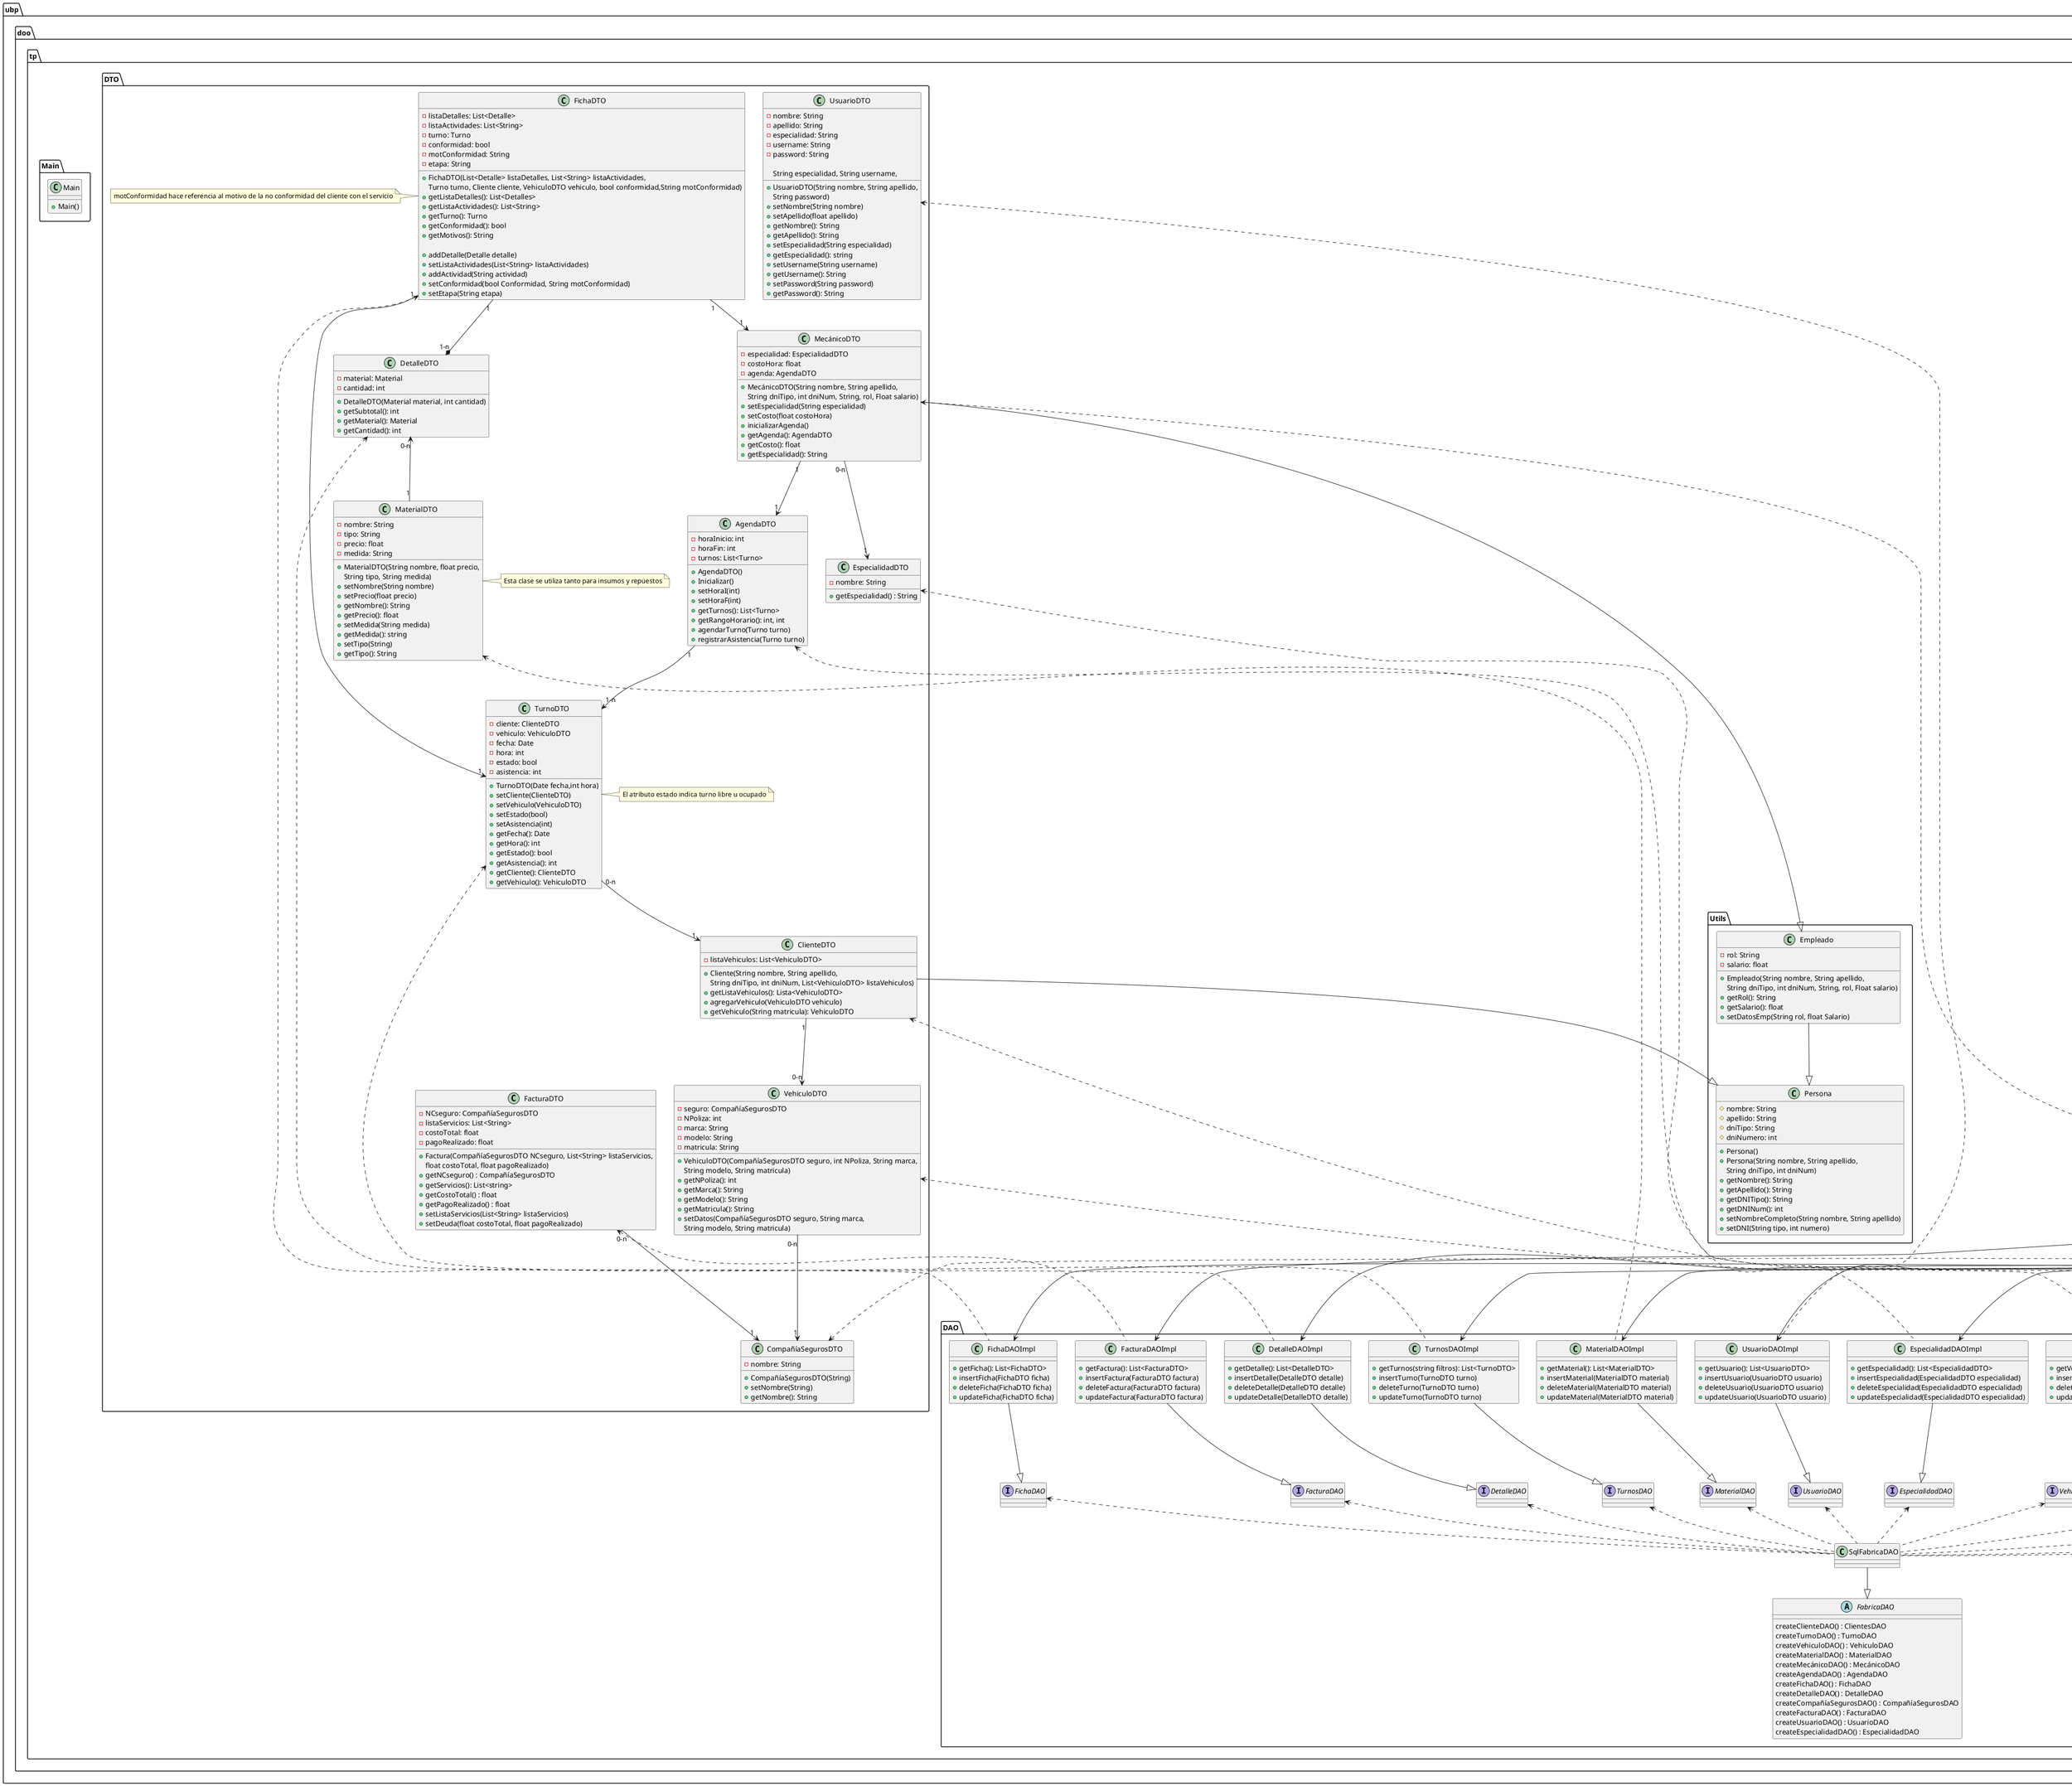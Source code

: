 @startuml Clases

package ubp.doo.tp.factory{

    interface MVCFactory{
        +crearVista() : Vista
        +crearModelo() : Modelo
        +crearControlador() : Controlador
    }

    class MVCFactoryConsultarClientes{
        +crearVista() : Vista
        +crearModelo() : Modelo
        +crearControlador() : Controlador
    }

    class MVCFactoryConfirmarTurnos{
        +crearVista() : Vista
        +crearModelo() : Modelo
        +crearControlador() : Controlador
    }

    class MVCFactoryRegistrarClientes{
        +crearVista() : Vista
        +crearModelo() : Modelo
        +crearControlador() : Controlador
    }

    class MVCFactoryRegistrarVehiculos{
        +crearVista() : Vista
        +crearModelo() : Modelo
        +crearControlador() : Controlador
    }

    class MVCFactoryRegistrarTurnos{
        +crearVista() : Vista
        +crearModelo() : Modelo
        +crearControlador() : Controlador
    }

    class MVCFactoryCrearFichas{
        +crearVista() : Vista
        +crearModelo(int tipo) : Modelo
        +crearControlador() : Controlador
    }

    class MVCFactorySeleccionarMateriales{
        +crearVista() : Vista
        +crearModelo(int tipo) : Modelo
        +crearControlador() : Controlador
    }

    class MVCFactoryCrearUsuario{
        +crearVista() : Vista
        +crearModelo() : Modelo
        +crearControlador() : Controlador
    }

    class MVCFactoryEliminarUsuario{
        +crearVista() : Vista
        +crearModelo() : Modelo
        +crearControlador() : Controlador
    }
}

package ubp.doo.tp.DAO{

    interface ClientesDAO{ 
    }

    interface TurnosDAO{
    }

    interface VehiculoDAO{
    }

    interface MaterialDAO{
    }

    interface MecánicoDAO{
    }

    interface AgendaDAO{
    }

    interface FichaDAO{
    }

    interface DetalleDAO{
    }

    interface CompañíaSegurosDAO{
    }

    interface FacturaDAO{
    }

    interface UsuarioDAO{
    }

    interface EspecialidadDAO{
    }

    abstract class FabricaDAO{
        createClienteDAO() : ClientesDAO
        createTurnoDAO() : TurnoDAO
        createVehiculoDAO() : VehiculoDAO
        createMaterialDAO() : MaterialDAO
        createMecánicoDAO() : MecánicoDAO
        createAgendaDAO() : AgendaDAO
        createFichaDAO() : FichaDAO
        createDetalleDAO() : DetalleDAO
        createCompañíaSegurosDAO() : CompañíaSegurosDAO
        createFacturaDAO() : FacturaDAO
        createUsuarioDAO() : UsuarioDAO
        createEspecialidadDAO() : EspecialidadDAO
    }

    class SqlFabricaDAO{
    }

    class ClientesDAOImpl{
    + getClientes(string filtros): List<ClienteDTO>
    + insertCliente(ClienteDTO cliente)
    + deleteCliente(ClienteDTO cliente)
    + updateCliente(ClienteDTO cliente)
    }

    class TurnosDAOImpl{
    + getTurnos(string filtros): List<TurnoDTO>
    + insertTurno(TurnoDTO turno)
    + deleteTurno(TurnoDTO turno)
    + updateTurno(TurnoDTO turno)
    }

    class VehiculoDAOImpl{
    + getVehiculos(ClienteDTO cliente): List<VehiculoDTO>
    + insertVehiculo(VehiculoDTO vehiculo)
    + deleteVehiculo(VehiculoDTO vehiculo)
    + updateVehiculo(VehiculoDTO vehiculo)
    }

    class MaterialDAOImpl{
    + getMaterial(): List<MaterialDTO>
    + insertMaterial(MaterialDTO material)
    + deleteMaterial(MaterialDTO material)
    + updateMaterial(MaterialDTO material)
    }

    class MecánicoDAOImpl{
    + getMecánico(): List<MecánicoDTO>
    + insertMecánico(MecánicoDTO mecánico)
    + deleteMecánico(MecánicoDTO mecánico)
    + updateMecánico(MecánicoDTO mecánico)
    }

    class AgendaDAOImpl{
    + getAgenda(): List<AgendaDTO>
    + insertAgenda(AgendaDTO agenda)
    + deleteAgenda(AgendaDTO agenda)
    + updateAgenda(AgendaDTO agenda)
    }

    class DetalleDAOImpl{
    + getDetalle(): List<DetalleDTO>
    + insertDetalle(DetalleDTO detalle)
    + deleteDetalle(DetalleDTO detalle)
    + updateDetalle(DetalleDTO detalle)
    }

    class FichaDAOImpl{
    + getFicha(): List<FichaDTO>
    + insertFicha(FichaDTO ficha)
    + deleteFicha(FichaDTO ficha)
    + updateFicha(FichaDTO ficha)
    }

    class CompañíaSegurosDAOImpl{
    + getCompañíaSeguros(): List<CompañíaSegurosDTO>
    + insertCompañíaSeguros(CompañíaSegurosDTO compañíaSeguros)
    + deleteCompañíaSeguros(CompañíaSegurosDTO compañíaSeguros)
    + updateCompañíaSeguros(CompañíaSegurosDTO compañíaSeguros)
    }

    class FacturaDAOImpl{
    + getFactura(): List<FacturaDTO>
    + insertFactura(FacturaDTO factura)
    + deleteFactura(FacturaDTO factura)
    + updateFactura(FacturaDTO factura)
    }

    class UsuarioDAOImpl{
    + getUsuario(): List<UsuarioDTO>
    + insertUsuario(UsuarioDTO usuario)
    + deleteUsuario(UsuarioDTO usuario)
    + updateUsuario(UsuarioDTO usuario)
    }

    class EspecialidadDAOImpl{
    + getEspecialidad(): List<EspecialidadDTO>
    + insertEspecialidad(EspecialidadDTO especialidad)
    + deleteEspecialidad(EspecialidadDTO especialidad)
    + updateEspecialidad(EspecialidadDTO especialidad)
    }

}

package ubp.doo.tp.Modelos{
    
    interface Modelo{
    }

    class MTurnos{
        - turno: TurnoDAO
    }

    class MCliente{
        - cliente: ClienteDAO
    }

    class MVehiculo{
        - vehiculo: VehiculoDAO
    }

    class MMaterial{
        - material: MaterialDAO
    }

    class MFicha{
        - ficha: FichaDao
    }

    class MMecánico{
        - mecánico: MecanicoDAO
    }

    class MAgenda{
        - agenda: AgendaDAO
    }

    class MDetalle{
        - detalle: DetalleDAO
    }

    class MCompañíaSeguros{
        - compañíaseguros: CompañíaSegurosDAO
    }

    class MFactura{
        - factura: FacturaDAO
    }

    class MUsuario{
        usuario: UsuarioDAO
    }

    class MEspecialidad{
        especialidad: EspecialidadDAO
    }
}
package ubp.doo.tp.Vistas{

    interface Vista{
        + setControlador(Controlador cont)
    }

    class VistaConsultaClientes{
        - List<ClienteDTO> clientes
        - JTable tablaClientes
        - JButton nuevo
        - JButton seleccionar 
        - JButton cancelar


        + getClientes() : List<ClienteDTO> clientes
        + setClientes(List<ClienteDTO> clientes)
        + actualizarVista(List<ClienteDTO> clientes)
    }

    class VistaConfirmarTurnos{
        - JTable tablaTurnos
        - JButton confirmar
        - JButton cancelarTurno
        - JButton cancelarAccion
        - JLabel confAsist

        + getTurnos() : List<TurnosDTO> turnos
        + setTurnos(List<TurnosDTO> turnos)
        + actualizarVista(List<TurnosDTO> turnos)
    }

    class VistaRegistrarClientes{
        - JButton siguiente
        - JButton cancelar
        - JLabel labelnombre
        - JLabel labelapellido
        - JLabel labeldni
        - JLabel labeltipo
        - JTextField textnombre
        - JTextField textapellido
        - JTextField textdni
        - JComboBox comboboxtipo

        + actualizarVista()
    }

    class VistaRegistrarVehiculos{
        - JButton registrar
        - JButton cancelar
        - JLabel labelmatricula
        - JLabel labelnropoliza
        - JLabel labelmodelo
        - JLabel labelmarca
        - JLabel labelcompseg
        - JTextField textmatricula
        - JTextField textnropoliza
        - JTextField textmodelo
        - JComboBox comboboxcompseg
        - JComboBox comboboxmarca

        + actualizarVista()
    }

    class VistaRegistrarTurnos{
        - JButton registrar
        - JButton cancelar
        - JButton examinar
        - JButton nuevo
        - JButton calendario
        - JLabel labelcliente
        - JLabel labelvehiculo
        - JLabel labelespecialidad
        - JLabel labelfecha
        - JLabel labelmecanico
        - JTextField textcliente
        - JTextField textfecha
        - JComboBox comboboxvehiculo
        - JComboBox comboboxmecanico

        + actualizarVista()
    }

    class VistaCrearFichas{
        - JButton examinar
        - JButton anadirmat
        - JTextField textturno
        - JList listactividades
        - JTable materiales

        + actualizarVista()
    }

    class VistaSeleccionarMateriales{
        - JTable tablaMateriales
        - JButton confirmar
        - JButton cancelarAccion
        - JLabel selecMat

        + getMateriales() : List<MaterialesDTO> materiales
        + setMateriales(List<MaterialesDTO> materiales)
        + actualizarVista(List<MaterialesDTO> materiales)
    }


    class VistaConstanciaConformidad{
        - JLabel Cliente
        - JTextField textcliente
        - JLabel Conformidad
        - JRadioButton Conforme 
        - JRadioButton NoConforme
        - JTextArea Motivo
        - JButton Aceptar
        - JButton cancelar

        + actualizarVista() 
        
    }

    class VistaMenuRecepcion{
        - JButton enviarListado
        - JButton registrarTurno
        - JButton consultarTurno
        - JButton Cerrar

        + actualizarVista()
    }

    class VistaMenuTaller{
        - JButton registrarFicha
        - JButton generarConstancia
        - JButton Cerrar
        
        + actualizarVista()
    }
    
    class VistaMenuAdministracion{
        - JButton crearInforme
        - JButton modificarInforme
        - JButton enviarInforme
        - JButton Cerrar
        
        + actualizarVista()
    }

    class VistaSysAdmin{
        - JButton crearUsuario
        - JButton EliminarUsuario
        - JButton Cerrrar

        + actualizarVista()
    }

    class VistaRegistrarUsuario{
        - JLabel lnombre
        - JTextField textNombre
        - JLabel lapellido 
        - JLabel textApellido
        - JLabel lDNI 
        - JTextField textdni
        - JLabel lTipo 
        - JComboBox comboboxtipo
        - JLabel lEspecialidad 
        - JComboBox comboboxespecialidad
        - JLabel lUsername
        - JTextField textUser
        - JLabel lPassword
        - JTextField textpass
        - JButton registrar
        - JButton cancelar

        + actualizarVista()

    }

    class VistaEliminarUsuario{
        - JTable tablaUsuarios
        - JButton Eliminar 
        - JButton cancelarAccion
        - JLabel selecionarUsuario

        + getUsuarios() : List<UsuariosDTO> usuarios
        + setMateriales(List<UsuariosDTO> usuarios)
        + actualizarVista (List<UsuariosDTO> usuarios)
    }

    class VistaLogin{
        - JLabel lUsuario
        - JTextField textUser
        - JLabel lPassword
        - JTextField textpass
        - JButton Ingresar

        + actualizarVista()
    }

}

package ubp.doo.tp.Controladores{

    interface Controlador{
        + eventListener()
    }

    class ControladorClientesTurnos{
        - modeloCliente: Modelo
        - modeloVehiculo: Modelo
        - modeloCompañíaSeguros: Modelo
        - modeloAgenda: Modelo
        - modeloTurnos: Modelo
        - modeloMecanico: Modelo
        - modeloEspecialidad: Modelo
        - vistaActual: Vista


        + ControladorClientesTurnos(Modelo modelocliente, modelovehiculo, modeloespecialidad, Vista vista)
        + getClientes(): List<ClienteDTO>
        + addCliente(ClienteDTO cliente)
        + filterClientes(string params) : List<ClienteDTO>
    }

    class ControladorFichas{
        - modeloAgenda: Modelo
        - modeloTurnos: Modelo
        - modeloMecanico: Modelo
        - modeloFichas: Modelo
        - modeloCliente: Modelo
        - modeloVehiculo: Modelo
        - modeloCompañíaSeguros: Modelo
        - modeloMateriales: Modelo
        - modeloDetalle: Modelo
        - modeloEspecialidad: Modelo
        - vistaActual: Vista

        + ControladorFichas(Modelo modeloturnos, modeloagenda, modelomecanico, modelofichas, modelocliente,
            modelovehículo, modelocompseg, modelomateriales, modelodetalle, modeloespecialidad, Vista vista)
    }

    class ControladorTurnos{
        - modeloCliente: Modelo
        - modeloVehiculo: Modelo
        - modeloCompañíaSeguros: Modelo
        - modeloTurnos: Modelo
        - modeloEspecialidad: Modelo
        - vistaActual: Vista

        + ControladorTurnos(Modelo modeloturnos, modelovehiculo, modelocompseg, modelocliente, modeloespecialidad, Vista vista)
    }

    



}

package ubp.doo.tp.DTO{
    
    class CompañíaSegurosDTO {
        - nombre: String
        
        + CompañíaSegurosDTO(String)
        + setNombre(String)
        + getNombre(): String
    }

    class TurnoDTO{
        - cliente: ClienteDTO
        - vehiculo: VehiculoDTO
        - fecha: Date
        - hora: int
        - estado: bool
        - asistencia: int

        + TurnoDTO(Date fecha,int hora)
        + setCliente(ClienteDTO)
        + setVehiculo(VehiculoDTO)
        + setEstado(bool)
        + setAsistencia(int)
        + getFecha(): Date
        + getHora(): int
        + getEstado(): bool
        + getAsistencia(): int
        + getCliente(): ClienteDTO
        + getVehiculo(): VehiculoDTO
    }
note right of TurnoDTO : El atributo estado indica turno libre u ocupado

    class DetalleDTO{
        - material: Material
        - cantidad: int

        + DetalleDTO(Material material, int cantidad)
        + getSubtotal(): int
        + getMaterial(): Material
        + getCantidad(): int
    }

    class AgendaDTO{
        - horaInicio: int
        - horaFin: int
        - turnos: List<Turno>

        + AgendaDTO()
        + Inicializar()
        + setHoraI(int)
        + setHoraF(int)
        + getTurnos(): List<Turno>
        + getRangoHorario(): int, int
        + agendarTurno(Turno turno)
        + registrarAsistencia(Turno turno)
    }

    class MecánicoDTO{
        - especialidad: EspecialidadDTO
        - costoHora: float
        - agenda: AgendaDTO

        + MecánicoDTO(String nombre, String apellido, 
            String dniTipo, int dniNum, String, rol, Float salario)
        + setEspecialidad(String especialidad)
        + setCosto(float costoHora)
        + inicializarAgenda()
        + getAgenda(): AgendaDTO
        + getCosto(): float
        + getEspecialidad(): String
    }

    class MaterialDTO{
        - nombre: String
        - tipo: String
        - precio: float
        - medida: String

        + MaterialDTO(String nombre, float precio, 
            String tipo, String medida)
        + setNombre(String nombre)
        + setPrecio(float precio)
        + getNombre(): String
        + getPrecio(): float
        + setMedida(String medida)
        + getMedida(): string
        + setTipo(String)
        + getTipo(): String
    }
note right of MaterialDTO : Esta clase se utiliza tanto para insumos y repuestos

    class FacturaDTO{
        - NCseguro: CompañíaSegurosDTO
        - listaServicios: List<String>
        - costoTotal: float
        - pagoRealizado: float

        + Factura(CompañíaSegurosDTO NCseguro, List<String> listaServicios, 
                float costoTotal, float pagoRealizado)
        + getNCseguro() : CompañíaSegurosDTO
        + getServicios(): List<string>
        + getCostoTotal() : float
        + getPagoRealizado() : float
        + setListaServicios(List<String> listaServicios)
        + setDeuda(float costoTotal, float pagoRealizado)
    }

    class FichaDTO{
        - listaDetalles: List<Detalle>
        - listaActividades: List<String>
        - turno: Turno
        - conformidad: bool
        - motConformidad: String
        - etapa: String

        + FichaDTO(List<Detalle> listaDetalles, List<String> listaActividades, 
                Turno turno, Cliente cliente, VehiculoDTO vehiculo, bool conformidad,String motConformidad)
        + getListaDetalles(): List<Detalles>
        + getListaActividades(): List<String>
        + getTurno(): Turno
        + getConformidad(): bool
        + getMotivos(): String

        + addDetalle(Detalle detalle)
        + setListaActividades(List<String> listaActividades)
        + addActividad(String actividad)
        + setConformidad(bool Conformidad, String motConformidad)
        + setEtapa(String etapa)
    }
note left of FichaDTO : motConformidad hace referencia al motivo de la no conformidad del cliente con el servicio

    class VehiculoDTO{
        - seguro: CompañíaSegurosDTO
        - NPoliza: int
        - marca: String
        - modelo: String
        - matricula: String

        + VehiculoDTO(CompañíaSegurosDTO seguro, int NPoliza, String marca,
                String modelo, String matricula)
        + getNPoliza(): int
        + getMarca(): String
        + getModelo(): String
        + getMatricula(): String
        + setDatos(CompañíaSegurosDTO seguro, String marca,
                String modelo, String matricula)  
    }

    class ClienteDTO{
        - listaVehiculos: List<VehiculoDTO>

        + Cliente(String nombre, String apellido, 
            String dniTipo, int dniNum, List<VehiculoDTO> listaVehiculos)
        + getListaVehiculos(): Lista<VehiculoDTO>
        + agregarVehiculo(VehiculoDTO vehiculo)
        + getVehiculo(String matricula): VehiculoDTO
    }


    class UsuarioDTO{
        - nombre: String
        - apellido: String
        - especialidad: String
        - username: String
        - password: String

        + UsuarioDTO(String nombre, String apellido, 
            String especialidad, String username,
            String password)
        + setNombre(String nombre)
        + setApellido(float apellido)
        + getNombre(): String
        + getApellido(): String
        + setEspecialidad(String especialidad)
        + getEspecialidad(): string
        + setUsername(String username)
        + getUsername(): String
        + setPassword(String password)
        + getPassword(): String 
    }

    class EspecialidadDTO{
        - nombre: String
        + getEspecialidad() : String
    }

}




package ubp.doo.tp.Utils{

    class Persona{
        # nombre: String
        # apellido: String
        # dniTipo: String
        # dniNumero: int

        + Persona()
        + Persona(String nombre, String apellido, 
            String dniTipo, int dniNum)
        + getNombre(): String
        + getApellido(): String
        + getDNITipo(): String
        + getDNINum(): int
        + setNombreCompleto(String nombre, String apellido)
        + setDNI(String tipo, int numero)
    }

    class Empleado{
        - rol: String
        - salario: float

        + Empleado(String nombre, String apellido, 
            String dniTipo, int dniNum, String, rol, Float salario)
        + getRol(): String
        + getSalario(): float
        + setDatosEmp(String rol, float Salario)
    }
}

package ubp.doo.tp.Facade{
    interface Facade{
    }

    class FacadeInitOpciones{

        + FacadeInitOpciones()
        + ejecutarOpcion(string opcion)  
    }
}

package ubp.doo.tp.Main{
    class Main{
        +Main()
    }
}

Main ..> FacadeInitOpciones : <<importa>>

Facade <|- FacadeInitOpciones

FacadeInitOpciones ..> MVCFactory : <<usa>>

Empleado --|> Persona
ClienteDTO --|> Persona
MecánicoDTO --|> Empleado
MecánicoDTO "0-n" --> "1" EspecialidadDTO
ClienteDTO "1" <-up- "0-n" TurnoDTO
MaterialDTO "1" -up-> "0-n" DetalleDTO
TurnoDTO "1-n" <-up- "1" AgendaDTO
AgendaDTO "1" <-up- "1" MecánicoDTO
DetalleDTO "1-n" *-up- "1" FichaDTO
MecánicoDTO "1" <-up- "1" FichaDTO
TurnoDTO "1" <-up- "1" FichaDTO
CompañíaSegurosDTO "1" <-up- "0-n" VehiculoDTO
CompañíaSegurosDTO "1" <-up- "0-n" FacturaDTO
VehiculoDTO "0-n" <-up- "1" ClienteDTO

SqlFabricaDAO --|> FabricaDAO

MCliente <- ControladorClientesTurnos
MVehiculo <- ControladorClientesTurnos
MCompañíaSeguros <- ControladorClientesTurnos
MAgenda <- ControladorClientesTurnos
MTurnos <- ControladorClientesTurnos  
MMecánico <- ControladorClientesTurnos
MEspecialidad <- ControladorClientesTurnos

MCliente <- ControladorFichas
MVehiculo <- ControladorFichas
MCompañíaSeguros <- ControladorFichas
MAgenda <- ControladorFichas
MTurnos <- ControladorFichas  
MMecánico <- ControladorFichas
MMaterial <- ControladorFichas
MDetalle <- ControladorFichas 
MEspecialidad <- ControladorFichas

MCliente <- ControladorTurnos
MVehiculo <- ControladorTurnos
MCompañíaSeguros <- ControladorTurnos
MTurnos <- ControladorTurnos  
MEspecialidad <- ControladorTurnos  

ControladorFichas --|> Controlador 
ControladorClientesTurnos --|> Controlador
ControladorTurnos --|> Controlador

MCliente --|> Modelo
MCliente -> ClientesDAOImpl
ClientesDAOImpl --|> ClientesDAO
ClientesDAO <.. SqlFabricaDAO
ClienteDTO <.. ClientesDAOImpl 

MTurnos --|> Modelo
MTurnos --> TurnosDAOImpl
TurnosDAOImpl --|> TurnosDAO
TurnosDAO <.. SqlFabricaDAO
TurnoDTO <.. TurnosDAOImpl 

MVehiculo --|> Modelo
MVehiculo --> VehiculoDAOImpl
VehiculoDAOImpl --|> VehiculoDAO
VehiculoDAO <.. SqlFabricaDAO
VehiculoDTO <.. VehiculoDAOImpl 

MMaterial --|> Modelo
MMaterial --> MaterialDAOImpl
MaterialDAOImpl --|> MaterialDAO
MaterialDAO <.. SqlFabricaDAO
MaterialDTO <.. MaterialDAOImpl 

MMecánico --|> Modelo
MMecánico --> MecánicoDAOImpl
MecánicoDAOImpl --|> MecánicoDAO
MecánicoDAO <.. SqlFabricaDAO
MecánicoDTO <.. MecánicoDAOImpl 

MFicha --|> Modelo
MFicha --> FichaDAOImpl
FichaDAOImpl --|> FichaDAO
FichaDAO <.. SqlFabricaDAO
FichaDTO <.. FichaDAOImpl 

MAgenda --|> Modelo
MAgenda --> AgendaDAOImpl
AgendaDAOImpl --|> AgendaDAO
AgendaDAO <.. SqlFabricaDAO
AgendaDTO <.. AgendaDAOImpl 

MFactura --|> Modelo
MFactura --> FacturaDAOImpl
FacturaDAOImpl --|> FacturaDAO
FacturaDAO <.. SqlFabricaDAO
FacturaDTO <.. FacturaDAOImpl 

MDetalle --|> Modelo
MDetalle --> DetalleDAOImpl
DetalleDAOImpl --|> DetalleDAO
DetalleDAO <.. SqlFabricaDAO
DetalleDTO <.. DetalleDAOImpl 

MCompañíaSeguros --|> Modelo
MCompañíaSeguros --> CompañíaSegurosDAOImpl
CompañíaSegurosDAOImpl --|> CompañíaSegurosDAO
CompañíaSegurosDAO <.. SqlFabricaDAO
CompañíaSegurosDTO <.. CompañíaSegurosDAOImpl 

MUsuario --|> Modelo
MUsuario --> UsuarioDAOImpl
UsuarioDAOImpl --|> UsuarioDAO
UsuarioDAO <.. SqlFabricaDAO
UsuarioDTO <.. UsuarioDAOImpl

MEspecialidad --|> Modelo
MEspecialidad --> EspecialidadDAOImpl
EspecialidadDAOImpl --|> EspecialidadDAO
EspecialidadDAO <.. SqlFabricaDAO
EspecialidadDTO <.. EspecialidadDAOImpl


MVCFactory <|-down- MVCFactoryConsultarClientes
MVCFactory <|-down- MVCFactoryConfirmarTurnos
MVCFactory <|-down- MVCFactoryRegistrarClientes
MVCFactory <|-down- MVCFactoryRegistrarVehiculos
MVCFactory <|-down- MVCFactoryRegistrarTurnos
MVCFactory <|-down- MVCFactoryCrearFichas
MVCFactory <|-down- MVCFactorySeleccionarMateriales
MVCFactory <|-down- MVCFactoryCrearUsuario
MVCFactory <|-down- MVCFactoryEliminarUsuario

MVCFactoryConsultarClientes <.. MCliente
MVCFactoryConsultarClientes <.. MVehiculo
MVCFactoryConsultarClientes <.. MCompañíaSeguros 
MVCFactoryConsultarClientes <.. MMecánico
MVCFactoryConsultarClientes <.. MAgenda
MVCFactoryConsultarClientes <.. MTurnos
MVCFactoryConsultarClientes <.. MEspecialidad

MVCFactoryRegistrarClientes <.. MCliente
MVCFactoryRegistrarClientes <.. MVehiculo
MVCFactoryRegistrarClientes <.. MCompañíaSeguros
MVCFactoryRegistrarClientes <.. MMecánico
MVCFactoryRegistrarClientes <.. MAgenda
MVCFactoryRegistrarClientes <.. MTurnos
MVCFactoryRegistrarClientes <.. MEspecialidad

MVCFactoryRegistrarVehiculos <.. MCliente
MVCFactoryRegistrarVehiculos <.. MVehiculo
MVCFactoryRegistrarVehiculos <.. MCompañíaSeguros
MVCFactoryRegistrarVehiculos <.. MMecánico
MVCFactoryRegistrarVehiculos <.. MAgenda
MVCFactoryRegistrarVehiculos <.. MTurnos
MVCFactoryRegistrarVehiculos<.. MEspecialidad

MVCFactoryRegistrarTurnos <.. MCliente
MVCFactoryRegistrarTurnos <.. MVehiculo
MVCFactoryRegistrarTurnos <.. MCompañíaSeguros
MVCFactoryRegistrarTurnos <.. MMecánico
MVCFactoryRegistrarTurnos <.. MAgenda
MVCFactoryRegistrarTurnos <.. MTurnos
MVCFactoryRegistrarTurnos<.. MEspecialidad

MVCFactoryCrearFichas <.. MCliente
MVCFactoryCrearFichas <.. MVehiculo
MVCFactoryCrearFichas <.. MCompañíaSeguros
MVCFactoryCrearFichas <.. MMecánico
MVCFactoryCrearFichas <.. MAgenda
MVCFactoryCrearFichas <.. MTurnos
MVCFactoryCrearFichas <.. MEspecialidad
MVCFactoryCrearFichas <.. MMaterial
MVCFactoryCrearFichas <.. MDetalle
MVCFactoryCrearFichas <.. MFicha

MVCFactorySeleccionarMateriales <.. MCliente
MVCFactorySeleccionarMateriales <.. MVehiculo
MVCFactorySeleccionarMateriales <.. MCompañíaSeguros
MVCFactorySeleccionarMateriales <.. MMecánico
MVCFactorySeleccionarMateriales <.. MAgenda
MVCFactorySeleccionarMateriales <.. MTurnos
MVCFactorySeleccionarMateriales <.. MEspecialidad
MVCFactorySeleccionarMateriales <.. MMaterial
MVCFactorySeleccionarMateriales <.. MDetalle
MVCFactorySeleccionarMateriales <.. MFicha

MVCFactoryConfirmarTurnos <.. MCliente
MVCFactoryConfirmarTurnos <.. MVehiculo
MVCFactoryConfirmarTurnos <.. MCompañíaSeguros
MVCFactoryConfirmarTurnos <.. MMecánico
MVCFactoryConfirmarTurnos <.. MAgenda
MVCFactoryConfirmarTurnos <.. MTurnos
MVCFactoryConfirmarTurnos <.. MEspecialidad


MVCFactoryConsultarClientes <.down. VistaConsultaClientes  
MVCFactoryConfirmarTurnos <.down. VistaConfirmarTurnos 
MVCFactoryRegistrarVehiculos <.down. VistaRegistrarVehiculos 
MVCFactoryRegistrarTurnos <.down.. VistaRegistrarTurnos 
MVCFactoryRegistrarClientes <.down. VistaRegistrarClientes 
MVCFactoryCrearFichas <.down. VistaCrearFichas  
MVCFactorySeleccionarMateriales <.down. VistaSeleccionarMateriales 

MVCFactoryConsultarClientes <.. ControladorClientesTurnos
MVCFactoryRegistrarClientes <.. ControladorClientesTurnos
MVCFactoryRegistrarVehiculos <.. ControladorClientesTurnos
MVCFactoryRegistrarTurnos <.. ControladorClientesTurnos

MVCFactoryCrearFichas <.. ControladorFichas 
MVCFactorySeleccionarMateriales <.. ControladorFichas

MVCFactoryConfirmarTurnos <.. ControladorTurnos

VistaConsultaClientes <-- ControladorClientesTurnos
VistaRegistrarClientes <-- ControladorClientesTurnos
VistaRegistrarVehiculos <-- ControladorClientesTurnos
VistaRegistrarTurnos <-- ControladorClientesTurnos

VistaConfirmarTurnos <-- ControladorTurnos

VistaCrearFichas <-- ControladorFichas 
VistaSeleccionarMateriales <-- ControladorFichas

VistaConfirmarTurnos -down-|> Vista
VistaRegistrarVehiculos -down-|> Vista
VistaRegistrarTurnos -down-|> Vista
VistaRegistrarClientes -down-|> Vista
VistaCrearFichas -down-|> Vista
VistaSeleccionarMateriales -down-|> Vista
VistaConsultaClientes -down-|> Vista
VistaConstanciaConformidad -down-|> Vista
VistaMenuRecepcion -down-|> Vista
VistaMenuTaller -down-> Vista 
VistaMenuAdministracion -down-|> Vista
VistaRegistrarUsuario -down-|> Vista
VistaEliminarUsuario -down-|> Vista 
VistaLogin -down-|> Vista

 

@enduml